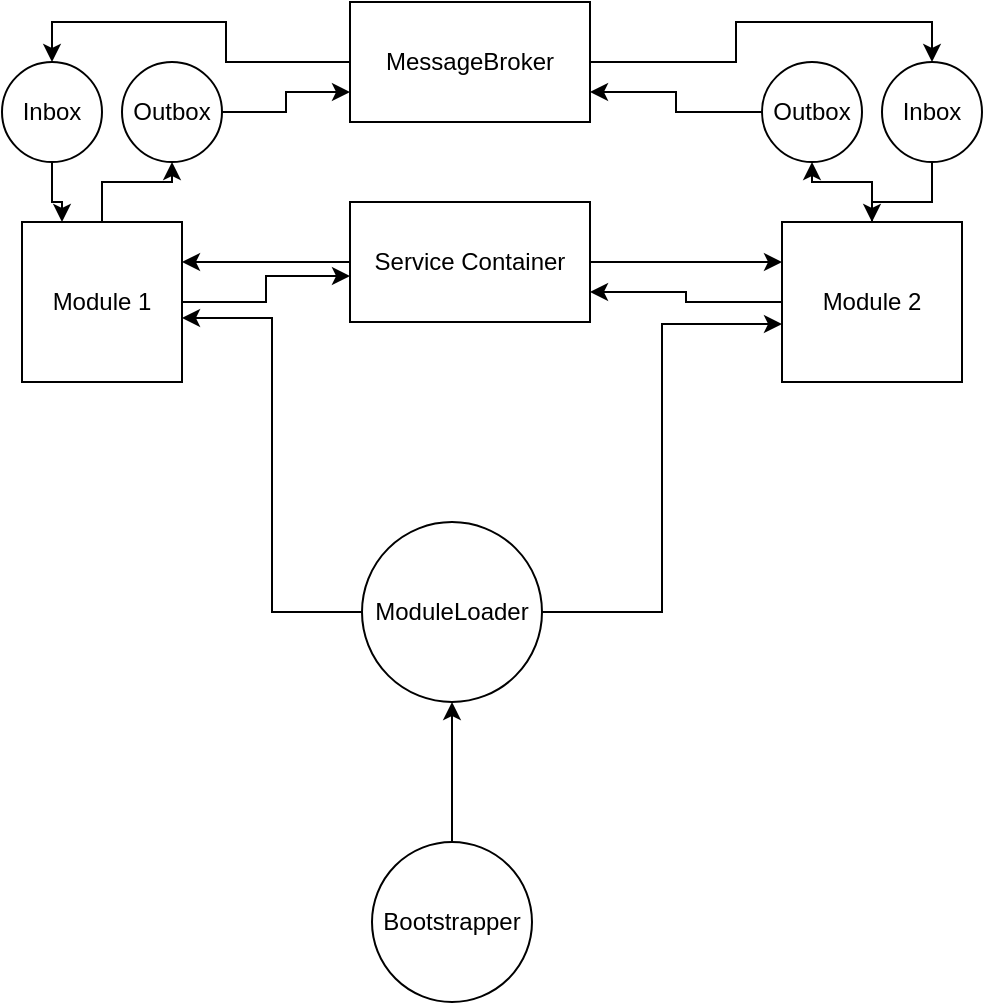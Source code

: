 <mxfile version="21.5.2" type="device">
  <diagram name="Seite-1" id="muQ6CaPQVVgQOec2vyNJ">
    <mxGraphModel dx="1434" dy="876" grid="1" gridSize="10" guides="1" tooltips="1" connect="1" arrows="1" fold="1" page="1" pageScale="1" pageWidth="827" pageHeight="1169" math="0" shadow="0">
      <root>
        <mxCell id="0" />
        <mxCell id="1" parent="0" />
        <mxCell id="YXaQph0aPBBy9qZGOYRf-13" style="edgeStyle=orthogonalEdgeStyle;rounded=0;orthogonalLoop=1;jettySize=auto;html=1;entryX=0.5;entryY=1;entryDx=0;entryDy=0;" edge="1" parent="1" source="YXaQph0aPBBy9qZGOYRf-1" target="YXaQph0aPBBy9qZGOYRf-11">
          <mxGeometry relative="1" as="geometry" />
        </mxCell>
        <mxCell id="YXaQph0aPBBy9qZGOYRf-27" style="edgeStyle=orthogonalEdgeStyle;rounded=0;orthogonalLoop=1;jettySize=auto;html=1;entryX=0;entryY=0.617;entryDx=0;entryDy=0;entryPerimeter=0;" edge="1" parent="1" source="YXaQph0aPBBy9qZGOYRf-1" target="YXaQph0aPBBy9qZGOYRf-25">
          <mxGeometry relative="1" as="geometry" />
        </mxCell>
        <mxCell id="YXaQph0aPBBy9qZGOYRf-1" value="Module 1" style="whiteSpace=wrap;html=1;aspect=fixed;" vertex="1" parent="1">
          <mxGeometry x="50" y="140" width="80" height="80" as="geometry" />
        </mxCell>
        <mxCell id="YXaQph0aPBBy9qZGOYRf-14" style="edgeStyle=orthogonalEdgeStyle;rounded=0;orthogonalLoop=1;jettySize=auto;html=1;entryX=0.5;entryY=1;entryDx=0;entryDy=0;" edge="1" parent="1" source="YXaQph0aPBBy9qZGOYRf-2" target="YXaQph0aPBBy9qZGOYRf-12">
          <mxGeometry relative="1" as="geometry" />
        </mxCell>
        <mxCell id="YXaQph0aPBBy9qZGOYRf-29" style="edgeStyle=orthogonalEdgeStyle;rounded=0;orthogonalLoop=1;jettySize=auto;html=1;entryX=1;entryY=0.75;entryDx=0;entryDy=0;" edge="1" parent="1" source="YXaQph0aPBBy9qZGOYRf-2" target="YXaQph0aPBBy9qZGOYRf-25">
          <mxGeometry relative="1" as="geometry" />
        </mxCell>
        <mxCell id="YXaQph0aPBBy9qZGOYRf-2" value="Module 2" style="rounded=0;whiteSpace=wrap;html=1;" vertex="1" parent="1">
          <mxGeometry x="430" y="140" width="90" height="80" as="geometry" />
        </mxCell>
        <mxCell id="YXaQph0aPBBy9qZGOYRf-4" style="edgeStyle=orthogonalEdgeStyle;rounded=0;orthogonalLoop=1;jettySize=auto;html=1;entryX=1;entryY=0.6;entryDx=0;entryDy=0;entryPerimeter=0;" edge="1" parent="1" source="YXaQph0aPBBy9qZGOYRf-3" target="YXaQph0aPBBy9qZGOYRf-1">
          <mxGeometry relative="1" as="geometry" />
        </mxCell>
        <mxCell id="YXaQph0aPBBy9qZGOYRf-5" style="edgeStyle=orthogonalEdgeStyle;rounded=0;orthogonalLoop=1;jettySize=auto;html=1;exitX=1;exitY=0.5;exitDx=0;exitDy=0;entryX=0;entryY=0.638;entryDx=0;entryDy=0;entryPerimeter=0;" edge="1" parent="1" source="YXaQph0aPBBy9qZGOYRf-3" target="YXaQph0aPBBy9qZGOYRf-2">
          <mxGeometry relative="1" as="geometry" />
        </mxCell>
        <mxCell id="YXaQph0aPBBy9qZGOYRf-3" value="ModuleLoader" style="ellipse;whiteSpace=wrap;html=1;aspect=fixed;" vertex="1" parent="1">
          <mxGeometry x="220" y="290" width="90" height="90" as="geometry" />
        </mxCell>
        <mxCell id="YXaQph0aPBBy9qZGOYRf-7" style="edgeStyle=orthogonalEdgeStyle;rounded=0;orthogonalLoop=1;jettySize=auto;html=1;entryX=0.5;entryY=1;entryDx=0;entryDy=0;" edge="1" parent="1" source="YXaQph0aPBBy9qZGOYRf-6" target="YXaQph0aPBBy9qZGOYRf-3">
          <mxGeometry relative="1" as="geometry" />
        </mxCell>
        <mxCell id="YXaQph0aPBBy9qZGOYRf-6" value="Bootstrapper" style="ellipse;whiteSpace=wrap;html=1;aspect=fixed;" vertex="1" parent="1">
          <mxGeometry x="225" y="450" width="80" height="80" as="geometry" />
        </mxCell>
        <mxCell id="YXaQph0aPBBy9qZGOYRf-23" style="edgeStyle=orthogonalEdgeStyle;rounded=0;orthogonalLoop=1;jettySize=auto;html=1;entryX=0;entryY=0.75;entryDx=0;entryDy=0;" edge="1" parent="1" source="YXaQph0aPBBy9qZGOYRf-11" target="YXaQph0aPBBy9qZGOYRf-20">
          <mxGeometry relative="1" as="geometry" />
        </mxCell>
        <mxCell id="YXaQph0aPBBy9qZGOYRf-11" value="Outbox" style="ellipse;whiteSpace=wrap;html=1;aspect=fixed;" vertex="1" parent="1">
          <mxGeometry x="100" y="60" width="50" height="50" as="geometry" />
        </mxCell>
        <mxCell id="YXaQph0aPBBy9qZGOYRf-22" style="edgeStyle=orthogonalEdgeStyle;rounded=0;orthogonalLoop=1;jettySize=auto;html=1;entryX=1;entryY=0.75;entryDx=0;entryDy=0;" edge="1" parent="1" source="YXaQph0aPBBy9qZGOYRf-12" target="YXaQph0aPBBy9qZGOYRf-20">
          <mxGeometry relative="1" as="geometry" />
        </mxCell>
        <mxCell id="YXaQph0aPBBy9qZGOYRf-12" value="Outbox" style="ellipse;whiteSpace=wrap;html=1;aspect=fixed;" vertex="1" parent="1">
          <mxGeometry x="420" y="60" width="50" height="50" as="geometry" />
        </mxCell>
        <mxCell id="YXaQph0aPBBy9qZGOYRf-16" style="edgeStyle=orthogonalEdgeStyle;rounded=0;orthogonalLoop=1;jettySize=auto;html=1;entryX=0.25;entryY=0;entryDx=0;entryDy=0;" edge="1" parent="1" source="YXaQph0aPBBy9qZGOYRf-15" target="YXaQph0aPBBy9qZGOYRf-1">
          <mxGeometry relative="1" as="geometry" />
        </mxCell>
        <mxCell id="YXaQph0aPBBy9qZGOYRf-15" value="Inbox" style="ellipse;whiteSpace=wrap;html=1;aspect=fixed;" vertex="1" parent="1">
          <mxGeometry x="40" y="60" width="50" height="50" as="geometry" />
        </mxCell>
        <mxCell id="YXaQph0aPBBy9qZGOYRf-18" style="edgeStyle=orthogonalEdgeStyle;rounded=0;orthogonalLoop=1;jettySize=auto;html=1;" edge="1" parent="1" source="YXaQph0aPBBy9qZGOYRf-17" target="YXaQph0aPBBy9qZGOYRf-2">
          <mxGeometry relative="1" as="geometry" />
        </mxCell>
        <mxCell id="YXaQph0aPBBy9qZGOYRf-17" value="Inbox" style="ellipse;whiteSpace=wrap;html=1;aspect=fixed;" vertex="1" parent="1">
          <mxGeometry x="480" y="60" width="50" height="50" as="geometry" />
        </mxCell>
        <mxCell id="YXaQph0aPBBy9qZGOYRf-21" style="edgeStyle=orthogonalEdgeStyle;rounded=0;orthogonalLoop=1;jettySize=auto;html=1;entryX=0.5;entryY=0;entryDx=0;entryDy=0;" edge="1" parent="1" source="YXaQph0aPBBy9qZGOYRf-20" target="YXaQph0aPBBy9qZGOYRf-17">
          <mxGeometry relative="1" as="geometry" />
        </mxCell>
        <mxCell id="YXaQph0aPBBy9qZGOYRf-24" style="edgeStyle=orthogonalEdgeStyle;rounded=0;orthogonalLoop=1;jettySize=auto;html=1;entryX=0.5;entryY=0;entryDx=0;entryDy=0;" edge="1" parent="1" source="YXaQph0aPBBy9qZGOYRf-20" target="YXaQph0aPBBy9qZGOYRf-15">
          <mxGeometry relative="1" as="geometry" />
        </mxCell>
        <mxCell id="YXaQph0aPBBy9qZGOYRf-20" value="MessageBroker" style="rounded=0;whiteSpace=wrap;html=1;" vertex="1" parent="1">
          <mxGeometry x="214" y="30" width="120" height="60" as="geometry" />
        </mxCell>
        <mxCell id="YXaQph0aPBBy9qZGOYRf-26" style="edgeStyle=orthogonalEdgeStyle;rounded=0;orthogonalLoop=1;jettySize=auto;html=1;entryX=1;entryY=0.25;entryDx=0;entryDy=0;" edge="1" parent="1" source="YXaQph0aPBBy9qZGOYRf-25" target="YXaQph0aPBBy9qZGOYRf-1">
          <mxGeometry relative="1" as="geometry" />
        </mxCell>
        <mxCell id="YXaQph0aPBBy9qZGOYRf-28" style="edgeStyle=orthogonalEdgeStyle;rounded=0;orthogonalLoop=1;jettySize=auto;html=1;entryX=0;entryY=0.25;entryDx=0;entryDy=0;" edge="1" parent="1" source="YXaQph0aPBBy9qZGOYRf-25" target="YXaQph0aPBBy9qZGOYRf-2">
          <mxGeometry relative="1" as="geometry" />
        </mxCell>
        <mxCell id="YXaQph0aPBBy9qZGOYRf-25" value="Service Container" style="rounded=0;whiteSpace=wrap;html=1;" vertex="1" parent="1">
          <mxGeometry x="214" y="130" width="120" height="60" as="geometry" />
        </mxCell>
      </root>
    </mxGraphModel>
  </diagram>
</mxfile>
